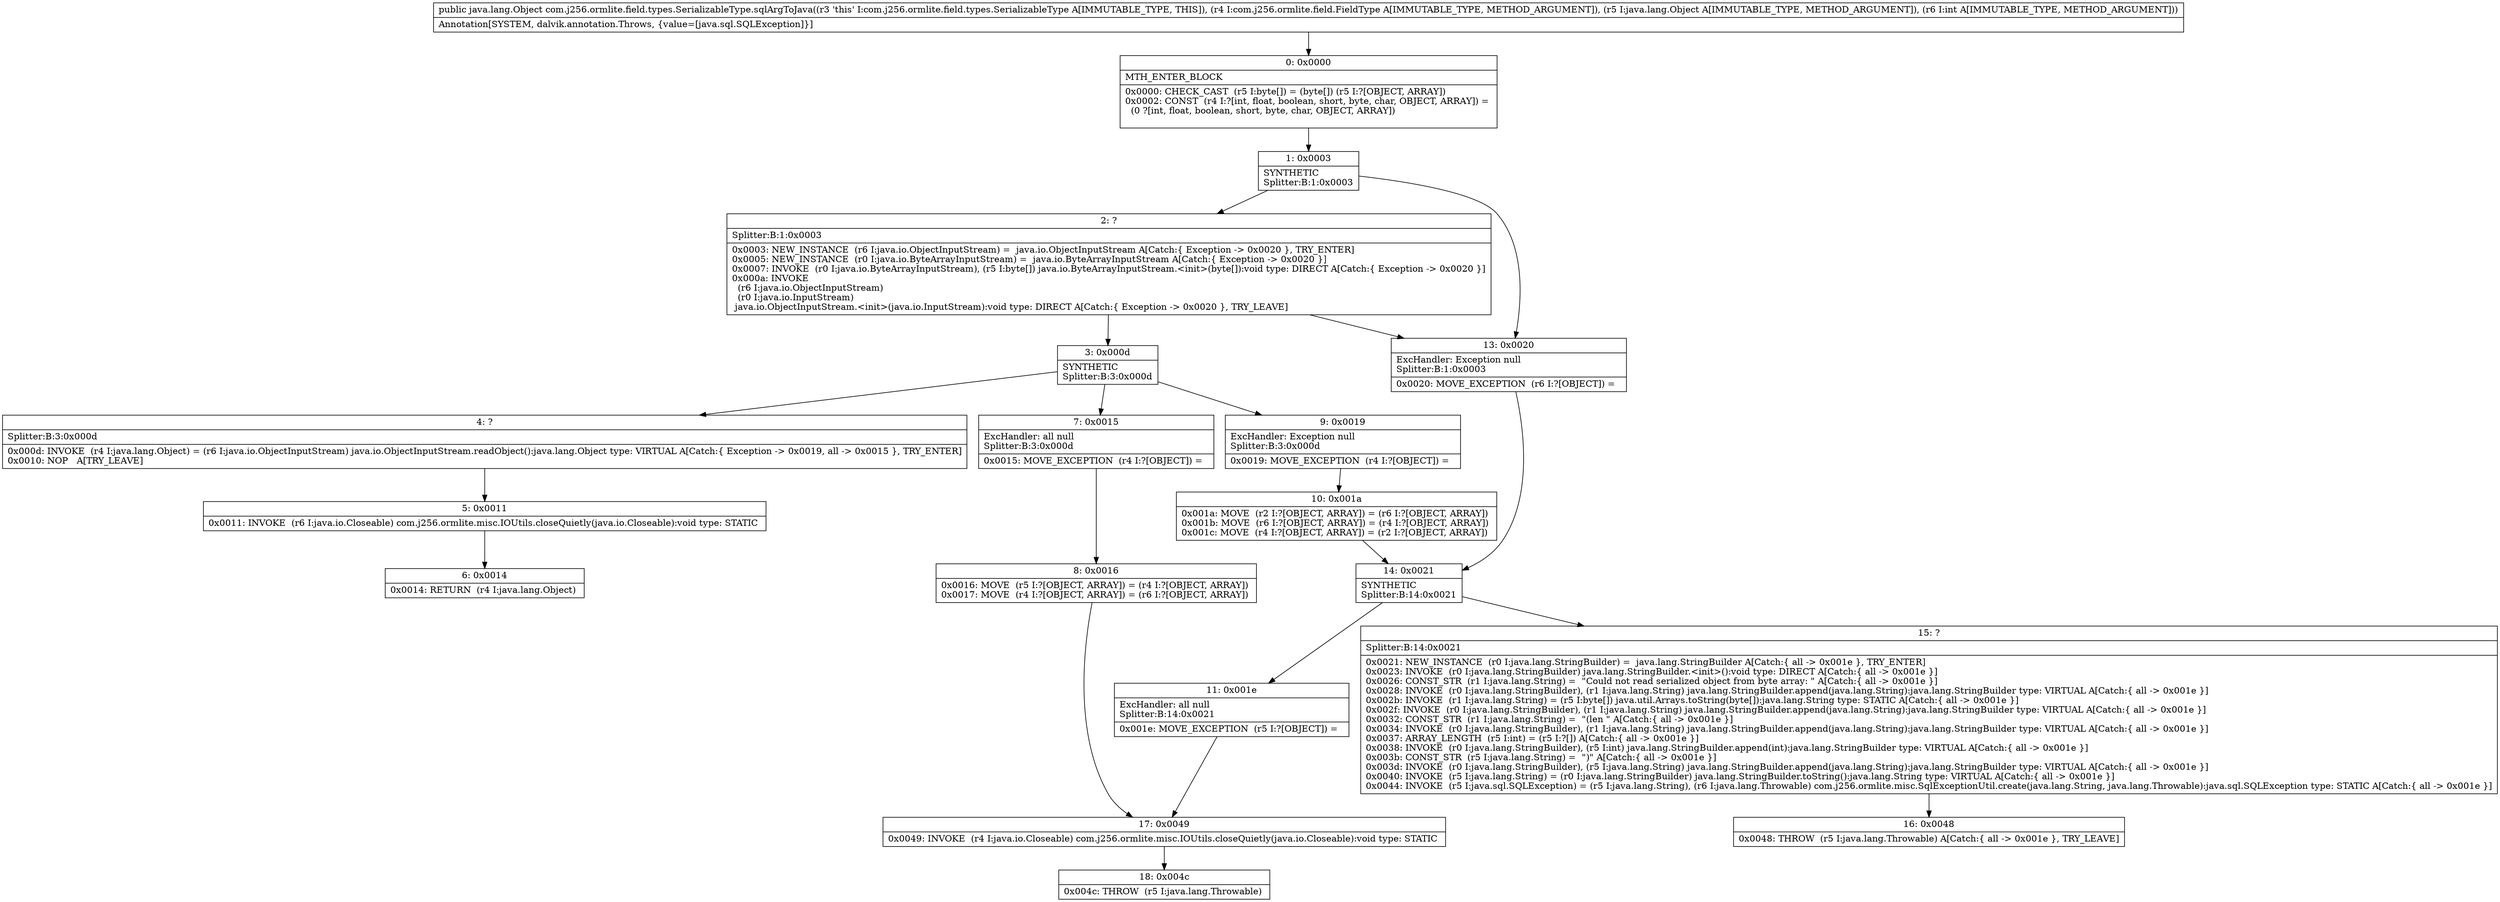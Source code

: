 digraph "CFG forcom.j256.ormlite.field.types.SerializableType.sqlArgToJava(Lcom\/j256\/ormlite\/field\/FieldType;Ljava\/lang\/Object;I)Ljava\/lang\/Object;" {
Node_0 [shape=record,label="{0\:\ 0x0000|MTH_ENTER_BLOCK\l|0x0000: CHECK_CAST  (r5 I:byte[]) = (byte[]) (r5 I:?[OBJECT, ARRAY]) \l0x0002: CONST  (r4 I:?[int, float, boolean, short, byte, char, OBJECT, ARRAY]) = \l  (0 ?[int, float, boolean, short, byte, char, OBJECT, ARRAY])\l \l}"];
Node_1 [shape=record,label="{1\:\ 0x0003|SYNTHETIC\lSplitter:B:1:0x0003\l}"];
Node_2 [shape=record,label="{2\:\ ?|Splitter:B:1:0x0003\l|0x0003: NEW_INSTANCE  (r6 I:java.io.ObjectInputStream) =  java.io.ObjectInputStream A[Catch:\{ Exception \-\> 0x0020 \}, TRY_ENTER]\l0x0005: NEW_INSTANCE  (r0 I:java.io.ByteArrayInputStream) =  java.io.ByteArrayInputStream A[Catch:\{ Exception \-\> 0x0020 \}]\l0x0007: INVOKE  (r0 I:java.io.ByteArrayInputStream), (r5 I:byte[]) java.io.ByteArrayInputStream.\<init\>(byte[]):void type: DIRECT A[Catch:\{ Exception \-\> 0x0020 \}]\l0x000a: INVOKE  \l  (r6 I:java.io.ObjectInputStream)\l  (r0 I:java.io.InputStream)\l java.io.ObjectInputStream.\<init\>(java.io.InputStream):void type: DIRECT A[Catch:\{ Exception \-\> 0x0020 \}, TRY_LEAVE]\l}"];
Node_3 [shape=record,label="{3\:\ 0x000d|SYNTHETIC\lSplitter:B:3:0x000d\l}"];
Node_4 [shape=record,label="{4\:\ ?|Splitter:B:3:0x000d\l|0x000d: INVOKE  (r4 I:java.lang.Object) = (r6 I:java.io.ObjectInputStream) java.io.ObjectInputStream.readObject():java.lang.Object type: VIRTUAL A[Catch:\{ Exception \-\> 0x0019, all \-\> 0x0015 \}, TRY_ENTER]\l0x0010: NOP   A[TRY_LEAVE]\l}"];
Node_5 [shape=record,label="{5\:\ 0x0011|0x0011: INVOKE  (r6 I:java.io.Closeable) com.j256.ormlite.misc.IOUtils.closeQuietly(java.io.Closeable):void type: STATIC \l}"];
Node_6 [shape=record,label="{6\:\ 0x0014|0x0014: RETURN  (r4 I:java.lang.Object) \l}"];
Node_7 [shape=record,label="{7\:\ 0x0015|ExcHandler: all null\lSplitter:B:3:0x000d\l|0x0015: MOVE_EXCEPTION  (r4 I:?[OBJECT]) =  \l}"];
Node_8 [shape=record,label="{8\:\ 0x0016|0x0016: MOVE  (r5 I:?[OBJECT, ARRAY]) = (r4 I:?[OBJECT, ARRAY]) \l0x0017: MOVE  (r4 I:?[OBJECT, ARRAY]) = (r6 I:?[OBJECT, ARRAY]) \l}"];
Node_9 [shape=record,label="{9\:\ 0x0019|ExcHandler: Exception null\lSplitter:B:3:0x000d\l|0x0019: MOVE_EXCEPTION  (r4 I:?[OBJECT]) =  \l}"];
Node_10 [shape=record,label="{10\:\ 0x001a|0x001a: MOVE  (r2 I:?[OBJECT, ARRAY]) = (r6 I:?[OBJECT, ARRAY]) \l0x001b: MOVE  (r6 I:?[OBJECT, ARRAY]) = (r4 I:?[OBJECT, ARRAY]) \l0x001c: MOVE  (r4 I:?[OBJECT, ARRAY]) = (r2 I:?[OBJECT, ARRAY]) \l}"];
Node_11 [shape=record,label="{11\:\ 0x001e|ExcHandler: all null\lSplitter:B:14:0x0021\l|0x001e: MOVE_EXCEPTION  (r5 I:?[OBJECT]) =  \l}"];
Node_13 [shape=record,label="{13\:\ 0x0020|ExcHandler: Exception null\lSplitter:B:1:0x0003\l|0x0020: MOVE_EXCEPTION  (r6 I:?[OBJECT]) =  \l}"];
Node_14 [shape=record,label="{14\:\ 0x0021|SYNTHETIC\lSplitter:B:14:0x0021\l}"];
Node_15 [shape=record,label="{15\:\ ?|Splitter:B:14:0x0021\l|0x0021: NEW_INSTANCE  (r0 I:java.lang.StringBuilder) =  java.lang.StringBuilder A[Catch:\{ all \-\> 0x001e \}, TRY_ENTER]\l0x0023: INVOKE  (r0 I:java.lang.StringBuilder) java.lang.StringBuilder.\<init\>():void type: DIRECT A[Catch:\{ all \-\> 0x001e \}]\l0x0026: CONST_STR  (r1 I:java.lang.String) =  \"Could not read serialized object from byte array: \" A[Catch:\{ all \-\> 0x001e \}]\l0x0028: INVOKE  (r0 I:java.lang.StringBuilder), (r1 I:java.lang.String) java.lang.StringBuilder.append(java.lang.String):java.lang.StringBuilder type: VIRTUAL A[Catch:\{ all \-\> 0x001e \}]\l0x002b: INVOKE  (r1 I:java.lang.String) = (r5 I:byte[]) java.util.Arrays.toString(byte[]):java.lang.String type: STATIC A[Catch:\{ all \-\> 0x001e \}]\l0x002f: INVOKE  (r0 I:java.lang.StringBuilder), (r1 I:java.lang.String) java.lang.StringBuilder.append(java.lang.String):java.lang.StringBuilder type: VIRTUAL A[Catch:\{ all \-\> 0x001e \}]\l0x0032: CONST_STR  (r1 I:java.lang.String) =  \"(len \" A[Catch:\{ all \-\> 0x001e \}]\l0x0034: INVOKE  (r0 I:java.lang.StringBuilder), (r1 I:java.lang.String) java.lang.StringBuilder.append(java.lang.String):java.lang.StringBuilder type: VIRTUAL A[Catch:\{ all \-\> 0x001e \}]\l0x0037: ARRAY_LENGTH  (r5 I:int) = (r5 I:?[]) A[Catch:\{ all \-\> 0x001e \}]\l0x0038: INVOKE  (r0 I:java.lang.StringBuilder), (r5 I:int) java.lang.StringBuilder.append(int):java.lang.StringBuilder type: VIRTUAL A[Catch:\{ all \-\> 0x001e \}]\l0x003b: CONST_STR  (r5 I:java.lang.String) =  \")\" A[Catch:\{ all \-\> 0x001e \}]\l0x003d: INVOKE  (r0 I:java.lang.StringBuilder), (r5 I:java.lang.String) java.lang.StringBuilder.append(java.lang.String):java.lang.StringBuilder type: VIRTUAL A[Catch:\{ all \-\> 0x001e \}]\l0x0040: INVOKE  (r5 I:java.lang.String) = (r0 I:java.lang.StringBuilder) java.lang.StringBuilder.toString():java.lang.String type: VIRTUAL A[Catch:\{ all \-\> 0x001e \}]\l0x0044: INVOKE  (r5 I:java.sql.SQLException) = (r5 I:java.lang.String), (r6 I:java.lang.Throwable) com.j256.ormlite.misc.SqlExceptionUtil.create(java.lang.String, java.lang.Throwable):java.sql.SQLException type: STATIC A[Catch:\{ all \-\> 0x001e \}]\l}"];
Node_16 [shape=record,label="{16\:\ 0x0048|0x0048: THROW  (r5 I:java.lang.Throwable) A[Catch:\{ all \-\> 0x001e \}, TRY_LEAVE]\l}"];
Node_17 [shape=record,label="{17\:\ 0x0049|0x0049: INVOKE  (r4 I:java.io.Closeable) com.j256.ormlite.misc.IOUtils.closeQuietly(java.io.Closeable):void type: STATIC \l}"];
Node_18 [shape=record,label="{18\:\ 0x004c|0x004c: THROW  (r5 I:java.lang.Throwable) \l}"];
MethodNode[shape=record,label="{public java.lang.Object com.j256.ormlite.field.types.SerializableType.sqlArgToJava((r3 'this' I:com.j256.ormlite.field.types.SerializableType A[IMMUTABLE_TYPE, THIS]), (r4 I:com.j256.ormlite.field.FieldType A[IMMUTABLE_TYPE, METHOD_ARGUMENT]), (r5 I:java.lang.Object A[IMMUTABLE_TYPE, METHOD_ARGUMENT]), (r6 I:int A[IMMUTABLE_TYPE, METHOD_ARGUMENT]))  | Annotation[SYSTEM, dalvik.annotation.Throws, \{value=[java.sql.SQLException]\}]\l}"];
MethodNode -> Node_0;
Node_0 -> Node_1;
Node_1 -> Node_2;
Node_1 -> Node_13;
Node_2 -> Node_3;
Node_2 -> Node_13;
Node_3 -> Node_4;
Node_3 -> Node_9;
Node_3 -> Node_7;
Node_4 -> Node_5;
Node_5 -> Node_6;
Node_7 -> Node_8;
Node_8 -> Node_17;
Node_9 -> Node_10;
Node_10 -> Node_14;
Node_11 -> Node_17;
Node_13 -> Node_14;
Node_14 -> Node_15;
Node_14 -> Node_11;
Node_15 -> Node_16;
Node_17 -> Node_18;
}

